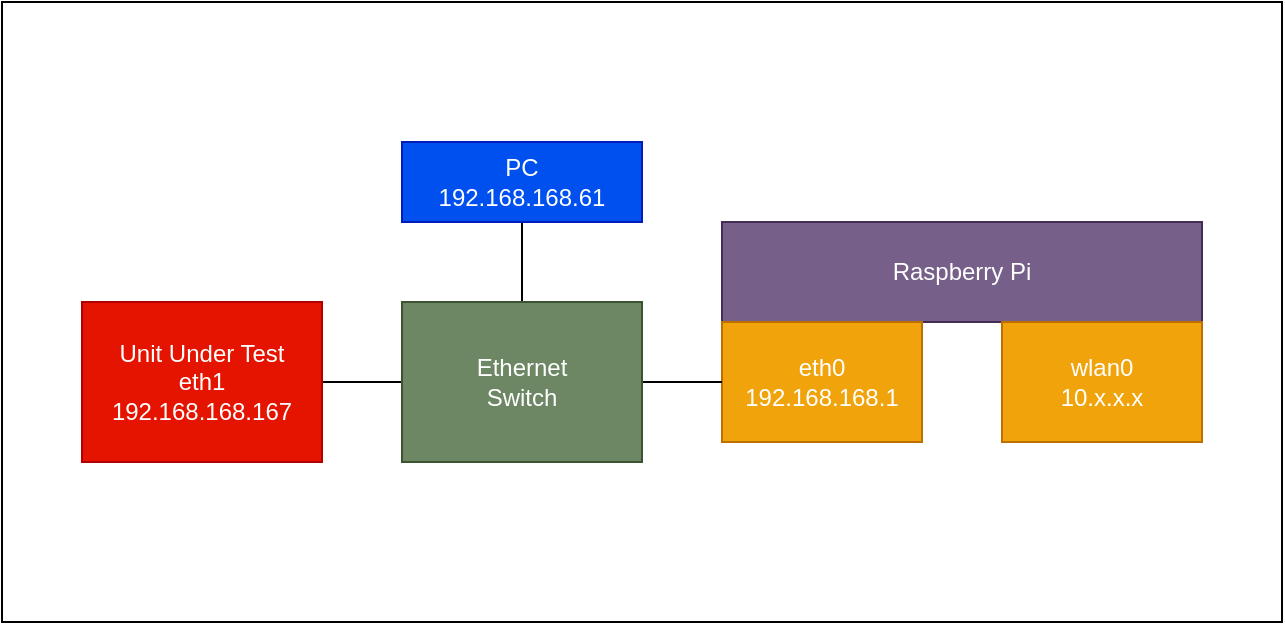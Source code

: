<mxfile version="12.2.2" type="device" pages="1"><diagram id="7V0OvPS4ZlodsVxTusLp" name="Page-1"><mxGraphModel dx="1072" dy="792" grid="1" gridSize="10" guides="1" tooltips="1" connect="1" arrows="1" fold="1" page="1" pageScale="1" pageWidth="850" pageHeight="1100" math="0" shadow="0"><root><mxCell id="0"/><mxCell id="1" parent="0"/><mxCell id="6M-zlHaDBJTgH8K74uzO-12" value="" style="rounded=0;whiteSpace=wrap;html=1;glass=0;comic=0;shadow=0;" vertex="1" parent="1"><mxGeometry x="120" y="50" width="640" height="310" as="geometry"/></mxCell><mxCell id="6M-zlHaDBJTgH8K74uzO-8" style="rounded=0;orthogonalLoop=1;jettySize=auto;html=1;entryX=0;entryY=0.5;entryDx=0;entryDy=0;endArrow=none;endFill=0;" edge="1" parent="1" source="6M-zlHaDBJTgH8K74uzO-1" target="6M-zlHaDBJTgH8K74uzO-5"><mxGeometry relative="1" as="geometry"/></mxCell><mxCell id="6M-zlHaDBJTgH8K74uzO-1" value="Unit Under Test&lt;br&gt;eth1&lt;br&gt;192.168.168.167" style="rounded=0;whiteSpace=wrap;html=1;fillColor=#e51400;strokeColor=#B20000;fontColor=#ffffff;" vertex="1" parent="1"><mxGeometry x="160" y="200" width="120" height="80" as="geometry"/></mxCell><mxCell id="6M-zlHaDBJTgH8K74uzO-2" value="Raspberry Pi" style="rounded=0;whiteSpace=wrap;html=1;fillColor=#76608a;strokeColor=#432D57;fontColor=#ffffff;" vertex="1" parent="1"><mxGeometry x="480" y="160" width="240" height="50" as="geometry"/></mxCell><mxCell id="6M-zlHaDBJTgH8K74uzO-3" value="eth0&lt;br&gt;192.168.168.1" style="rounded=0;whiteSpace=wrap;html=1;fillColor=#f0a30a;strokeColor=#BD7000;fontColor=#ffffff;" vertex="1" parent="1"><mxGeometry x="480" y="210" width="100" height="60" as="geometry"/></mxCell><mxCell id="6M-zlHaDBJTgH8K74uzO-4" value="wlan0&lt;br&gt;10.x.x.x" style="rounded=0;whiteSpace=wrap;html=1;fillColor=#f0a30a;strokeColor=#BD7000;fontColor=#ffffff;" vertex="1" parent="1"><mxGeometry x="620" y="210" width="100" height="60" as="geometry"/></mxCell><mxCell id="6M-zlHaDBJTgH8K74uzO-10" style="edgeStyle=none;rounded=0;orthogonalLoop=1;jettySize=auto;html=1;exitX=0.5;exitY=0;exitDx=0;exitDy=0;entryX=0.5;entryY=1;entryDx=0;entryDy=0;endArrow=none;endFill=0;" edge="1" parent="1" source="6M-zlHaDBJTgH8K74uzO-5" target="6M-zlHaDBJTgH8K74uzO-6"><mxGeometry relative="1" as="geometry"/></mxCell><mxCell id="6M-zlHaDBJTgH8K74uzO-11" style="edgeStyle=none;rounded=0;orthogonalLoop=1;jettySize=auto;html=1;exitX=1;exitY=0.5;exitDx=0;exitDy=0;entryX=0;entryY=0.5;entryDx=0;entryDy=0;endArrow=none;endFill=0;" edge="1" parent="1" source="6M-zlHaDBJTgH8K74uzO-5" target="6M-zlHaDBJTgH8K74uzO-3"><mxGeometry relative="1" as="geometry"/></mxCell><mxCell id="6M-zlHaDBJTgH8K74uzO-5" value="Ethernet&lt;br&gt;Switch" style="rounded=0;whiteSpace=wrap;html=1;fillColor=#6d8764;strokeColor=#3A5431;fontColor=#ffffff;" vertex="1" parent="1"><mxGeometry x="320" y="200" width="120" height="80" as="geometry"/></mxCell><mxCell id="6M-zlHaDBJTgH8K74uzO-6" value="PC&lt;br&gt;192.168.168.61" style="rounded=0;whiteSpace=wrap;html=1;fillColor=#0050ef;strokeColor=#001DBC;fontColor=#ffffff;" vertex="1" parent="1"><mxGeometry x="320" y="120" width="120" height="40" as="geometry"/></mxCell></root></mxGraphModel></diagram></mxfile>